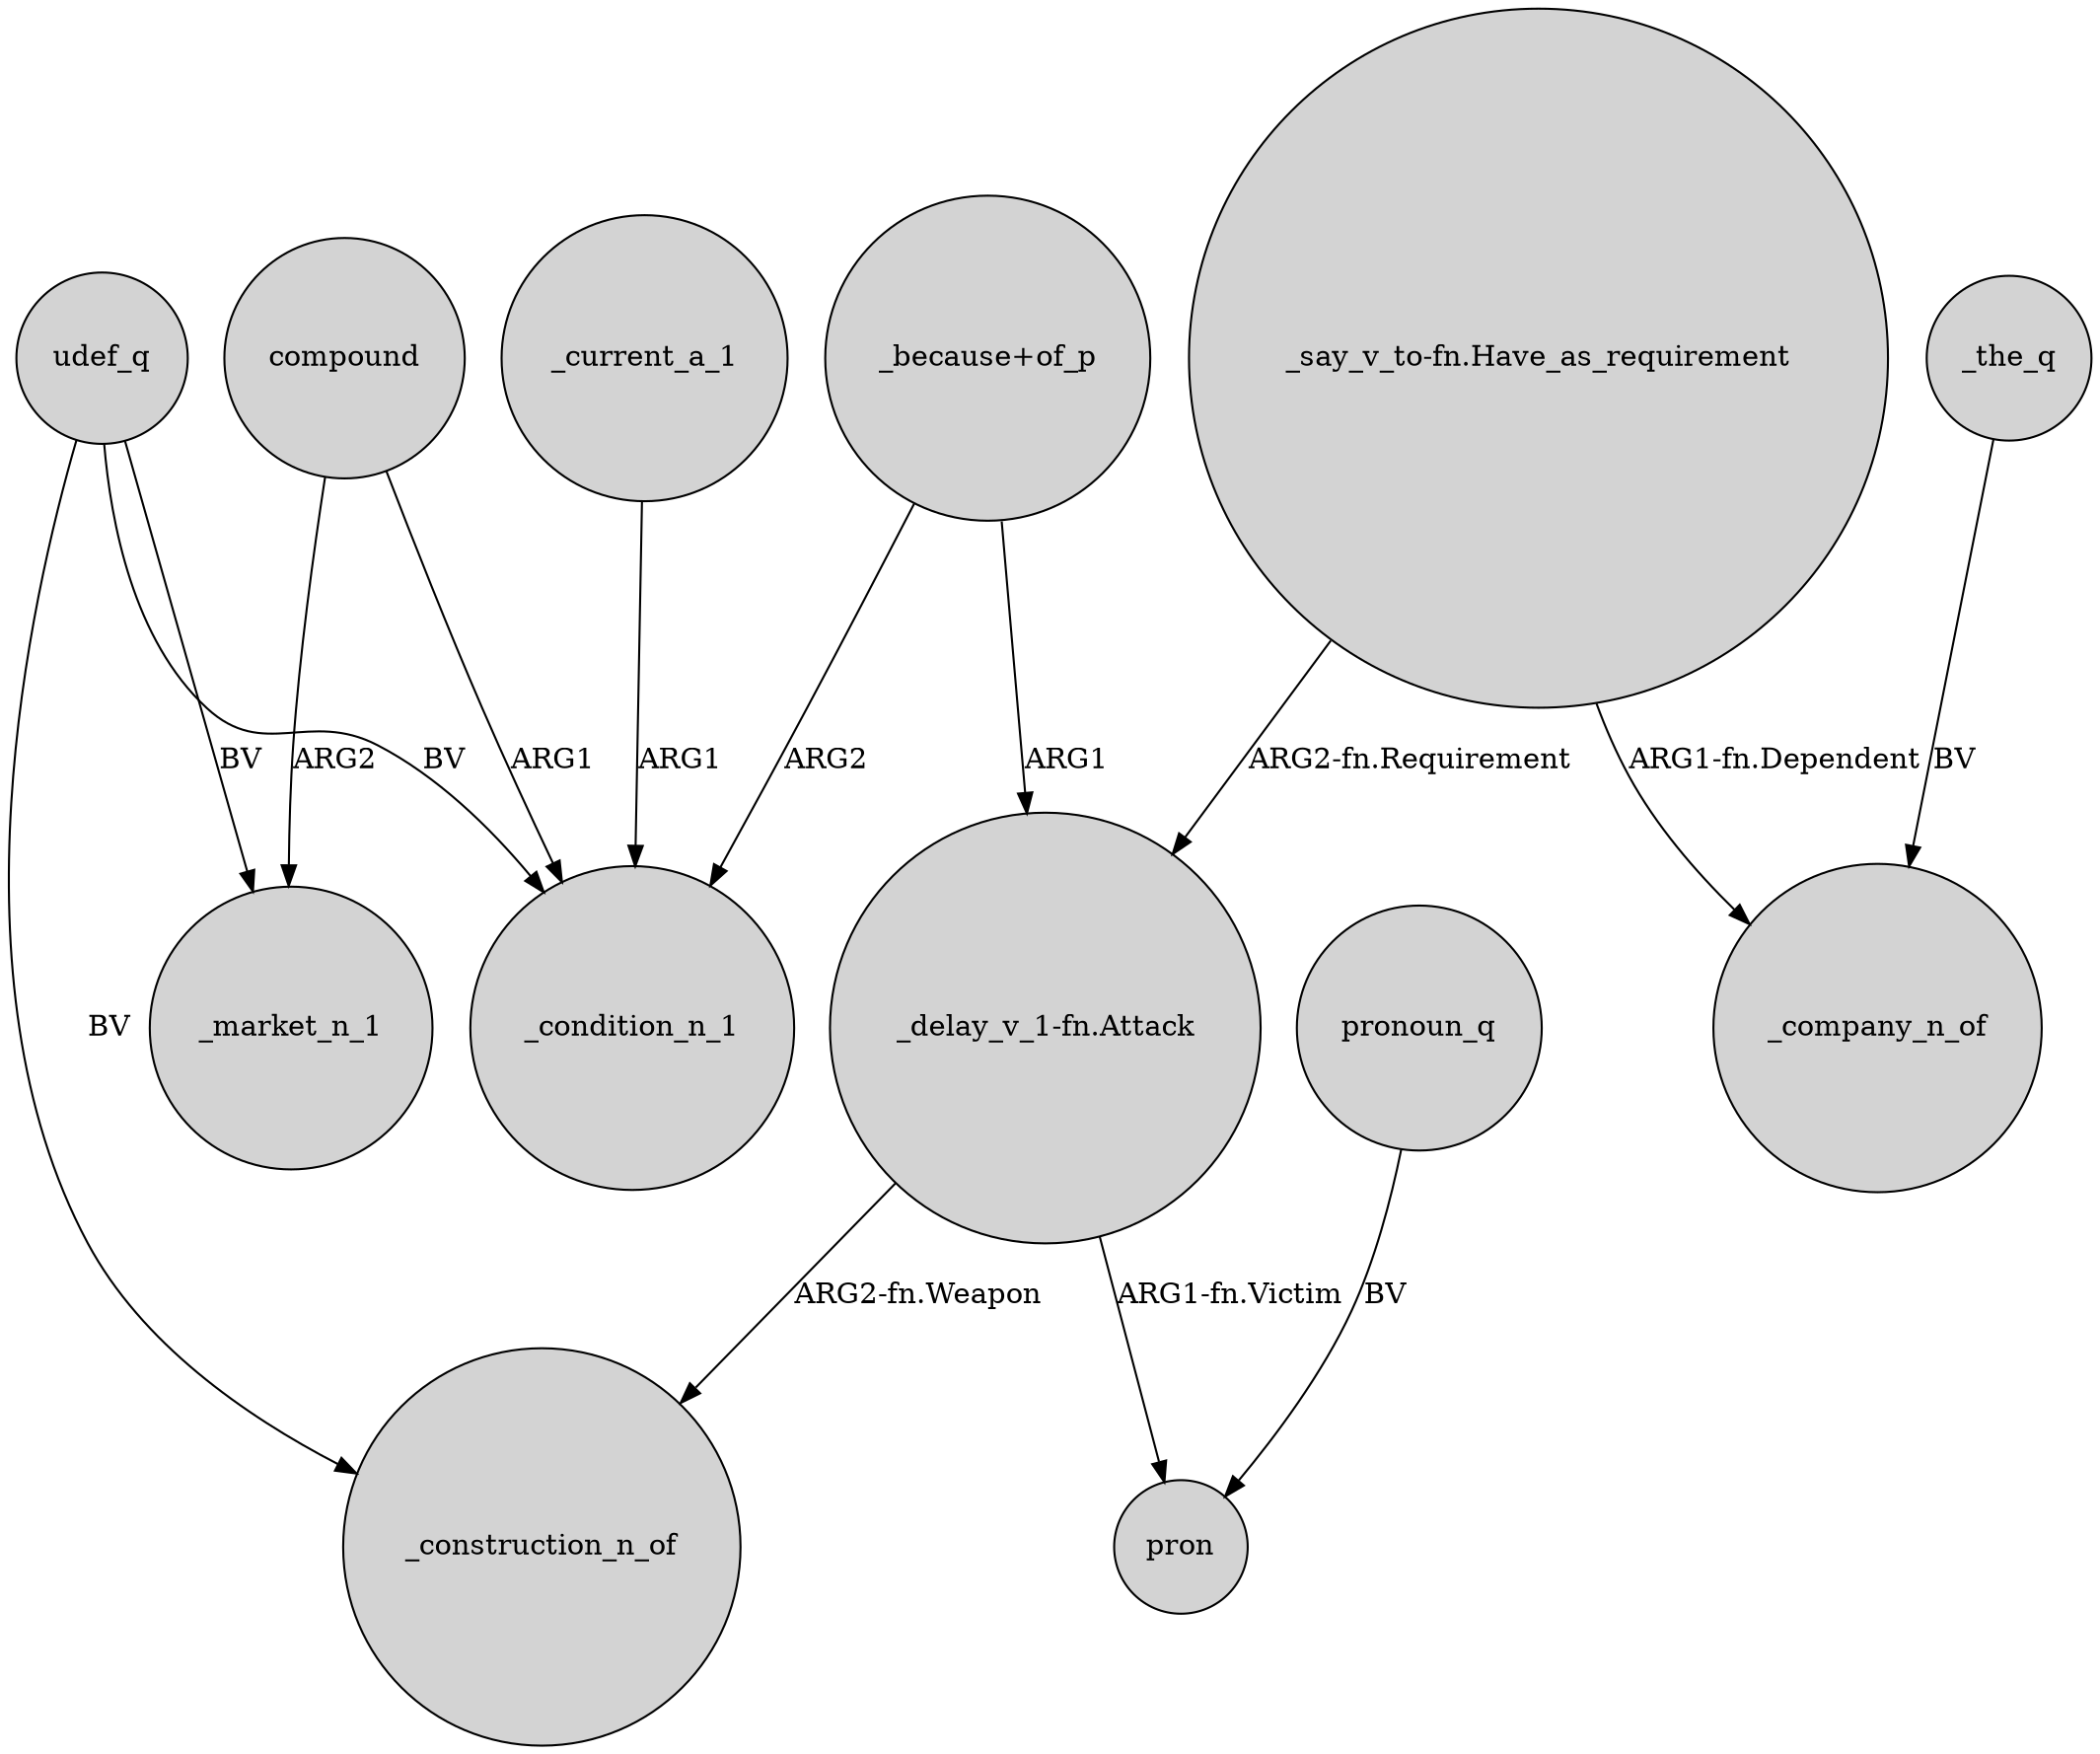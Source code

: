 digraph {
	node [shape=circle style=filled]
	"_because+of_p" -> "_delay_v_1-fn.Attack" [label=ARG1]
	"_because+of_p" -> _condition_n_1 [label=ARG2]
	udef_q -> _market_n_1 [label=BV]
	udef_q -> _construction_n_of [label=BV]
	"_delay_v_1-fn.Attack" -> pron [label="ARG1-fn.Victim"]
	compound -> _condition_n_1 [label=ARG1]
	compound -> _market_n_1 [label=ARG2]
	"_say_v_to-fn.Have_as_requirement" -> "_delay_v_1-fn.Attack" [label="ARG2-fn.Requirement"]
	_the_q -> _company_n_of [label=BV]
	_current_a_1 -> _condition_n_1 [label=ARG1]
	"_say_v_to-fn.Have_as_requirement" -> _company_n_of [label="ARG1-fn.Dependent"]
	udef_q -> _condition_n_1 [label=BV]
	pronoun_q -> pron [label=BV]
	"_delay_v_1-fn.Attack" -> _construction_n_of [label="ARG2-fn.Weapon"]
}
